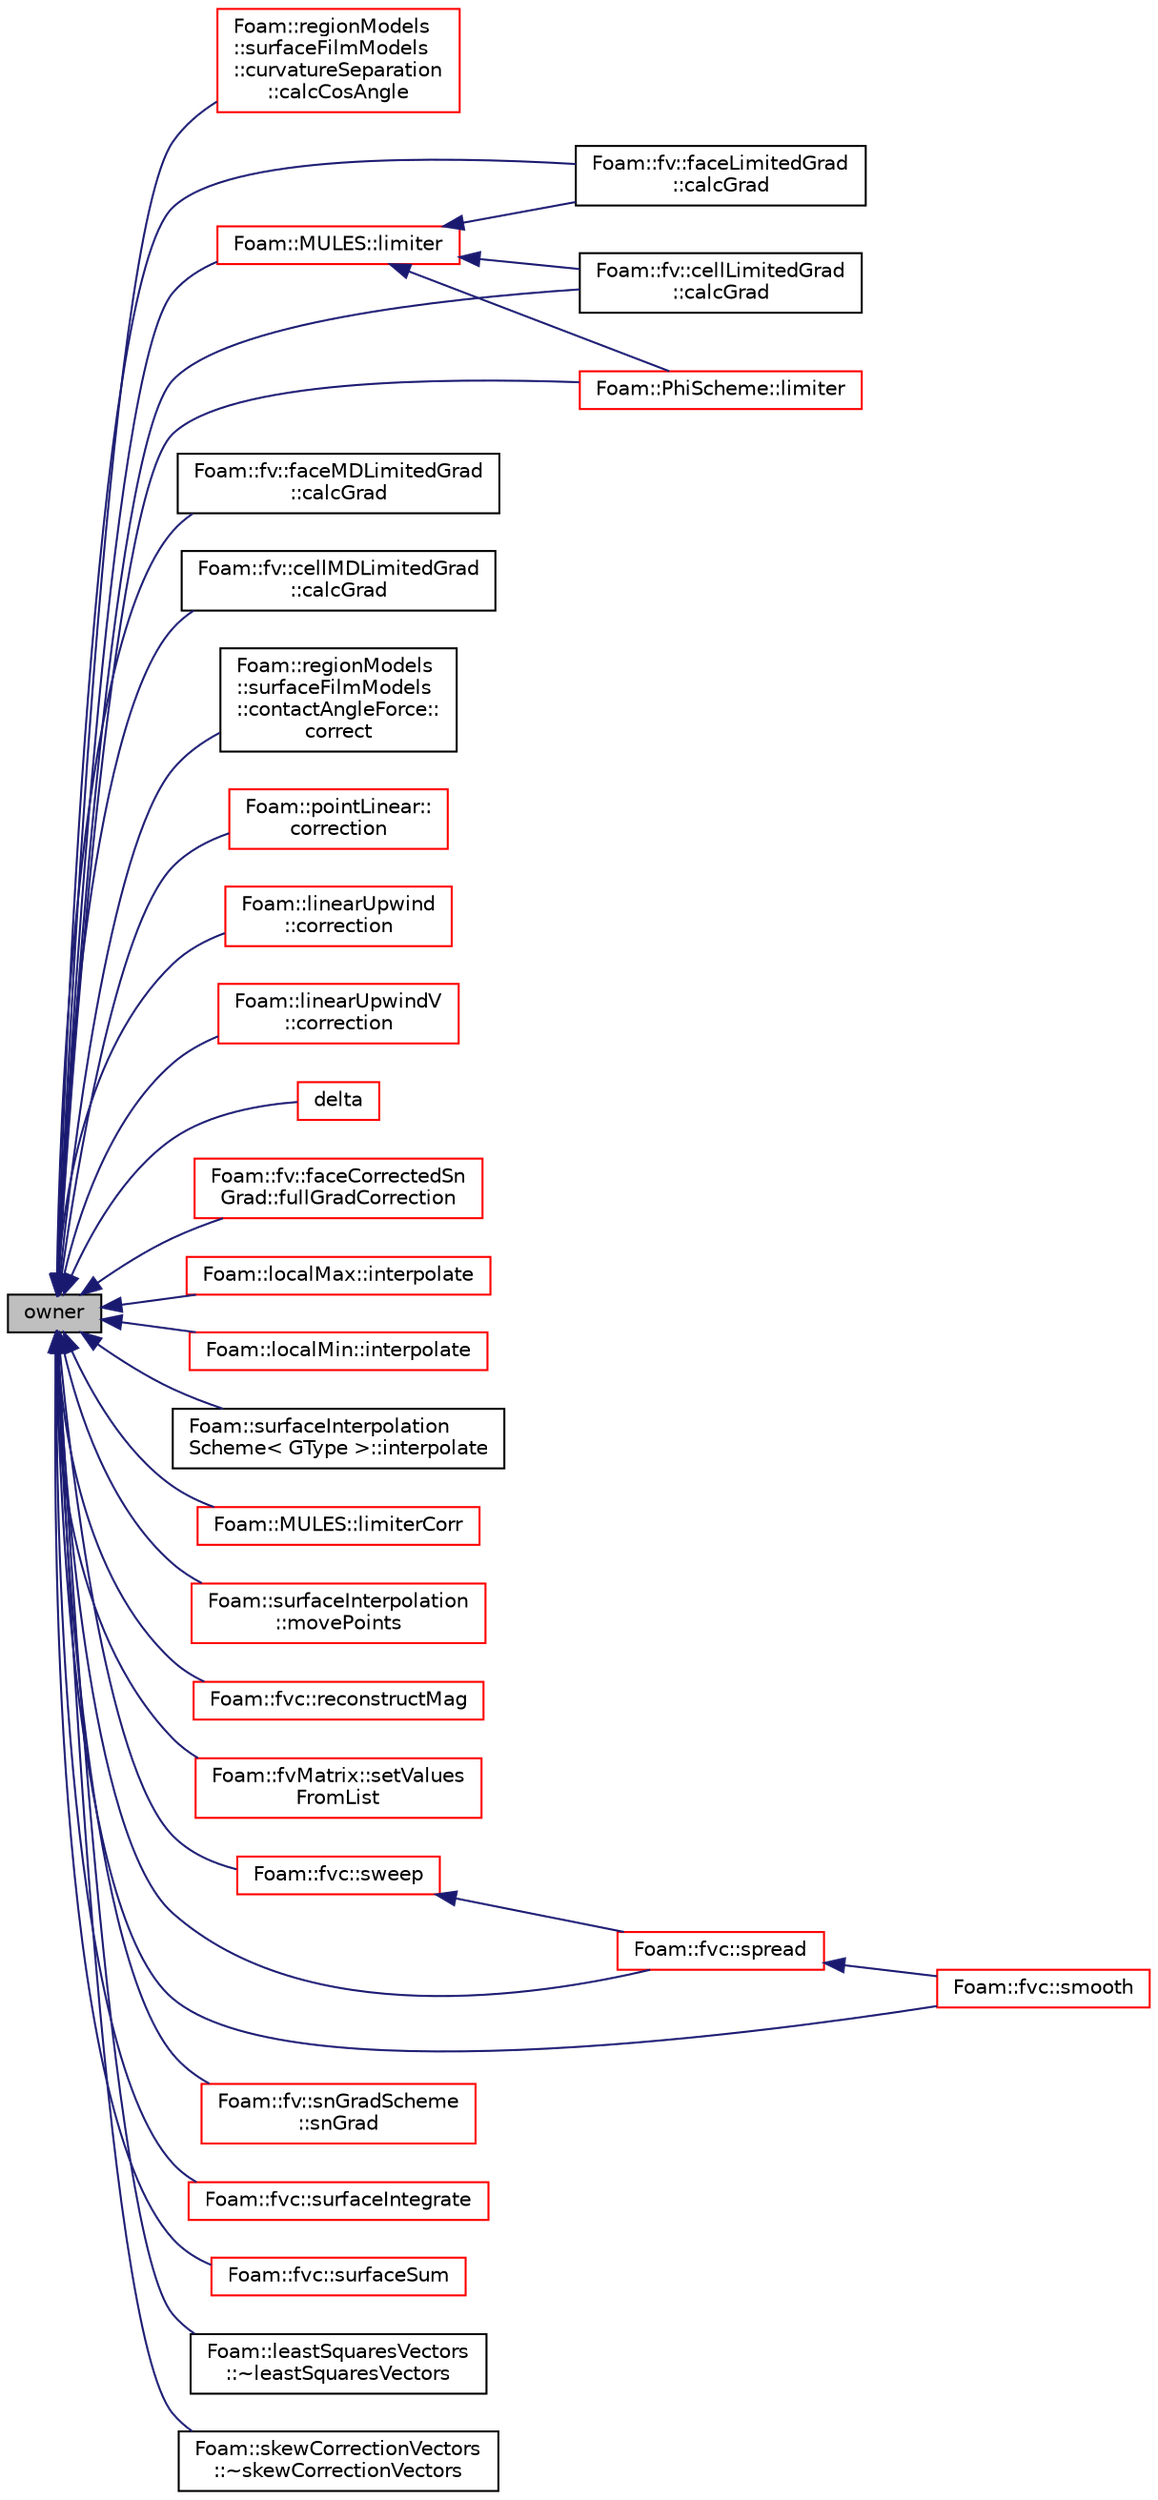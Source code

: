 digraph "owner"
{
  bgcolor="transparent";
  edge [fontname="Helvetica",fontsize="10",labelfontname="Helvetica",labelfontsize="10"];
  node [fontname="Helvetica",fontsize="10",shape=record];
  rankdir="LR";
  Node6891 [label="owner",height=0.2,width=0.4,color="black", fillcolor="grey75", style="filled", fontcolor="black"];
  Node6891 -> Node6892 [dir="back",color="midnightblue",fontsize="10",style="solid",fontname="Helvetica"];
  Node6892 [label="Foam::regionModels\l::surfaceFilmModels\l::curvatureSeparation\l::calcCosAngle",height=0.2,width=0.4,color="red",URL="$a30173.html#a6595a2ccc657d73bb3e77c3dad18b386",tooltip="Calculate the cosine of the angle between gravity vector and. "];
  Node6891 -> Node6895 [dir="back",color="midnightblue",fontsize="10",style="solid",fontname="Helvetica"];
  Node6895 [label="Foam::fv::faceLimitedGrad\l::calcGrad",height=0.2,width=0.4,color="black",URL="$a23389.html#ad8d9cb82461fad7624154d2e66528aa7"];
  Node6891 -> Node6896 [dir="back",color="midnightblue",fontsize="10",style="solid",fontname="Helvetica"];
  Node6896 [label="Foam::fv::faceMDLimitedGrad\l::calcGrad",height=0.2,width=0.4,color="black",URL="$a23393.html#ad8d9cb82461fad7624154d2e66528aa7"];
  Node6891 -> Node6897 [dir="back",color="midnightblue",fontsize="10",style="solid",fontname="Helvetica"];
  Node6897 [label="Foam::fv::cellMDLimitedGrad\l::calcGrad",height=0.2,width=0.4,color="black",URL="$a23385.html#a9e6946d5c172823826c394cab9979f17"];
  Node6891 -> Node6898 [dir="back",color="midnightblue",fontsize="10",style="solid",fontname="Helvetica"];
  Node6898 [label="Foam::fv::cellLimitedGrad\l::calcGrad",height=0.2,width=0.4,color="black",URL="$a23381.html#a9e6946d5c172823826c394cab9979f17"];
  Node6891 -> Node6899 [dir="back",color="midnightblue",fontsize="10",style="solid",fontname="Helvetica"];
  Node6899 [label="Foam::regionModels\l::surfaceFilmModels\l::contactAngleForce::\lcorrect",height=0.2,width=0.4,color="black",URL="$a30153.html#ae8286cb1594f9b26a1c5291173459307",tooltip="Correct. "];
  Node6891 -> Node6900 [dir="back",color="midnightblue",fontsize="10",style="solid",fontname="Helvetica"];
  Node6900 [label="Foam::pointLinear::\lcorrection",height=0.2,width=0.4,color="red",URL="$a24057.html#a683d4cb418f39972bd3c928468a84681",tooltip="Return the explicit correction to the face-interpolate. "];
  Node6891 -> Node6902 [dir="back",color="midnightblue",fontsize="10",style="solid",fontname="Helvetica"];
  Node6902 [label="Foam::linearUpwind\l::correction",height=0.2,width=0.4,color="red",URL="$a24025.html#ac26ead7414cbab39c598047884ab43b5",tooltip="Return the explicit correction to the face-interpolate. "];
  Node6891 -> Node6906 [dir="back",color="midnightblue",fontsize="10",style="solid",fontname="Helvetica"];
  Node6906 [label="Foam::linearUpwindV\l::correction",height=0.2,width=0.4,color="red",URL="$a24029.html#ac26ead7414cbab39c598047884ab43b5",tooltip="Return the explicit correction to the face-interpolate. "];
  Node6891 -> Node6908 [dir="back",color="midnightblue",fontsize="10",style="solid",fontname="Helvetica"];
  Node6908 [label="delta",height=0.2,width=0.4,color="red",URL="$a23593.html#ae79590d67661a070c498fa7e1cb86f25",tooltip="Return face deltas as surfaceVectorField. "];
  Node6891 -> Node7898 [dir="back",color="midnightblue",fontsize="10",style="solid",fontname="Helvetica"];
  Node7898 [label="Foam::fv::faceCorrectedSn\lGrad::fullGradCorrection",height=0.2,width=0.4,color="red",URL="$a23417.html#ae3eb8307c31a36fcb2cbf122a447896b",tooltip="Return the explicit correction to the faceCorrectedSnGrad. "];
  Node6891 -> Node8765 [dir="back",color="midnightblue",fontsize="10",style="solid",fontname="Helvetica"];
  Node8765 [label="Foam::localMax::interpolate",height=0.2,width=0.4,color="red",URL="$a24037.html#afa17cc125605c695de2537e795d5d721",tooltip="Return the face-interpolate of the given cell field. "];
  Node6891 -> Node8768 [dir="back",color="midnightblue",fontsize="10",style="solid",fontname="Helvetica"];
  Node8768 [label="Foam::localMin::interpolate",height=0.2,width=0.4,color="red",URL="$a24041.html#afa17cc125605c695de2537e795d5d721",tooltip="Return the face-interpolate of the given cell field. "];
  Node6891 -> Node8779 [dir="back",color="midnightblue",fontsize="10",style="solid",fontname="Helvetica"];
  Node8779 [label="Foam::surfaceInterpolation\lScheme\< GType \>::interpolate",height=0.2,width=0.4,color="black",URL="$a24109.html#a8dceba398ddc0c82def280a4ef7d4e42",tooltip="Return the face-interpolate of the given cell field. "];
  Node6891 -> Node7227 [dir="back",color="midnightblue",fontsize="10",style="solid",fontname="Helvetica"];
  Node7227 [label="Foam::MULES::limiter",height=0.2,width=0.4,color="red",URL="$a21864.html#ae7bb06bb4b6724eb8a202da04f6e5557"];
  Node7227 -> Node6898 [dir="back",color="midnightblue",fontsize="10",style="solid",fontname="Helvetica"];
  Node7227 -> Node6895 [dir="back",color="midnightblue",fontsize="10",style="solid",fontname="Helvetica"];
  Node7227 -> Node7244 [dir="back",color="midnightblue",fontsize="10",style="solid",fontname="Helvetica"];
  Node7244 [label="Foam::PhiScheme::limiter",height=0.2,width=0.4,color="red",URL="$a23889.html#ab5b7fd4ec9a566fa360765146f0c4f4f",tooltip="Return the interpolation weighting factors. "];
  Node6891 -> Node7244 [dir="back",color="midnightblue",fontsize="10",style="solid",fontname="Helvetica"];
  Node6891 -> Node7221 [dir="back",color="midnightblue",fontsize="10",style="solid",fontname="Helvetica"];
  Node7221 [label="Foam::MULES::limiterCorr",height=0.2,width=0.4,color="red",URL="$a21864.html#a94d3a088ccd04c49be0be5bbfb218379"];
  Node6891 -> Node8772 [dir="back",color="midnightblue",fontsize="10",style="solid",fontname="Helvetica"];
  Node8772 [label="Foam::surfaceInterpolation\l::movePoints",height=0.2,width=0.4,color="red",URL="$a24105.html#a049fe0a86e2c86b4c0bb5fe02583bea4",tooltip="Do what is neccessary if the mesh has moved. "];
  Node6891 -> Node6910 [dir="back",color="midnightblue",fontsize="10",style="solid",fontname="Helvetica"];
  Node6910 [label="Foam::fvc::reconstructMag",height=0.2,width=0.4,color="red",URL="$a21861.html#a29cdad91ee3fc2ac251ac2b4872557da"];
  Node6891 -> Node8744 [dir="back",color="midnightblue",fontsize="10",style="solid",fontname="Helvetica"];
  Node8744 [label="Foam::fvMatrix::setValues\lFromList",height=0.2,width=0.4,color="red",URL="$a23173.html#ae2373f8bf20e55920fbe1157213a9858",tooltip="Set solution in given cells to the specified values. "];
  Node6891 -> Node6912 [dir="back",color="midnightblue",fontsize="10",style="solid",fontname="Helvetica"];
  Node6912 [label="Foam::fvc::smooth",height=0.2,width=0.4,color="red",URL="$a21861.html#a417a555eb3108fd8d6c41c0aec39a633"];
  Node6891 -> Node8728 [dir="back",color="midnightblue",fontsize="10",style="solid",fontname="Helvetica"];
  Node8728 [label="Foam::fv::snGradScheme\l::snGrad",height=0.2,width=0.4,color="red",URL="$a23429.html#aaaa1dd14567f9116d35f40c25da74990",tooltip="Return the snGrad of the given cell field with the given deltaCoeffs. "];
  Node6891 -> Node6921 [dir="back",color="midnightblue",fontsize="10",style="solid",fontname="Helvetica"];
  Node6921 [label="Foam::fvc::spread",height=0.2,width=0.4,color="red",URL="$a21861.html#a8a82f265e99ca3a2aa0d656f2388b991"];
  Node6921 -> Node6912 [dir="back",color="midnightblue",fontsize="10",style="solid",fontname="Helvetica"];
  Node6891 -> Node6938 [dir="back",color="midnightblue",fontsize="10",style="solid",fontname="Helvetica"];
  Node6938 [label="Foam::fvc::surfaceIntegrate",height=0.2,width=0.4,color="red",URL="$a21861.html#aba5bf4c91953aa61f90bc35f6d487fd6"];
  Node6891 -> Node8640 [dir="back",color="midnightblue",fontsize="10",style="solid",fontname="Helvetica"];
  Node8640 [label="Foam::fvc::surfaceSum",height=0.2,width=0.4,color="red",URL="$a21861.html#aa0a1e3c4ec02aa6a37f517c4d5270046"];
  Node6891 -> Node6923 [dir="back",color="midnightblue",fontsize="10",style="solid",fontname="Helvetica"];
  Node6923 [label="Foam::fvc::sweep",height=0.2,width=0.4,color="red",URL="$a21861.html#a0ba98d69297b54282b0a15e74ec2ec67"];
  Node6923 -> Node6921 [dir="back",color="midnightblue",fontsize="10",style="solid",fontname="Helvetica"];
  Node6891 -> Node8727 [dir="back",color="midnightblue",fontsize="10",style="solid",fontname="Helvetica"];
  Node8727 [label="Foam::leastSquaresVectors\l::~leastSquaresVectors",height=0.2,width=0.4,color="black",URL="$a23377.html#a174123ef1199fb59e95687bd040ab465",tooltip="Destructor. "];
  Node6891 -> Node8771 [dir="back",color="midnightblue",fontsize="10",style="solid",fontname="Helvetica"];
  Node8771 [label="Foam::skewCorrectionVectors\l::~skewCorrectionVectors",height=0.2,width=0.4,color="black",URL="$a24089.html#a16c9b82f5dcc80a9c175094d7c5e1020",tooltip="Destructor. "];
}

